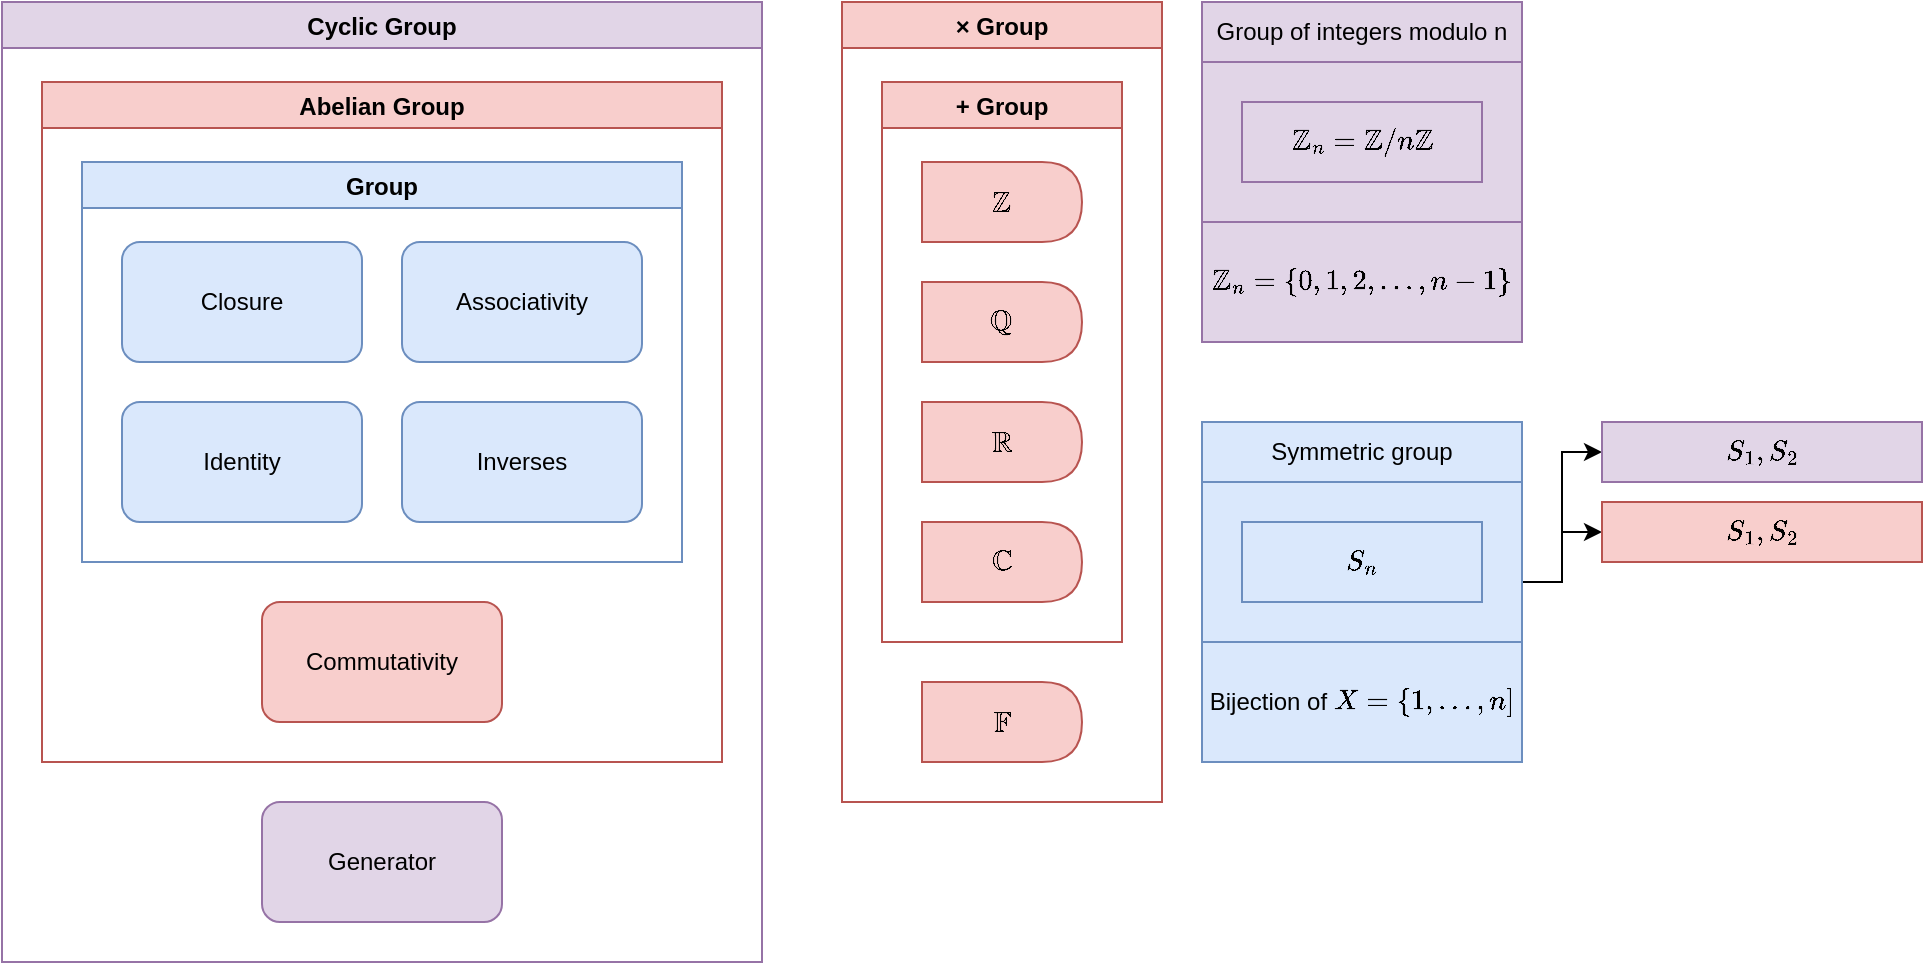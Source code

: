 <mxfile version="14.6.7" type="device"><diagram id="IZcnp5c8k4crq5zDbMp4" name="Page-1"><mxGraphModel dx="1002" dy="683" grid="1" gridSize="10" guides="1" tooltips="1" connect="1" arrows="1" fold="1" page="1" pageScale="1" pageWidth="827" pageHeight="1169" math="1" shadow="0"><root><mxCell id="0"/><mxCell id="1" parent="0"/><mxCell id="2DCKiVFcTA6umMbnzz_1-4" value="Closure" style="rounded=1;whiteSpace=wrap;html=1;fillColor=#dae8fc;strokeColor=#6c8ebf;" vertex="1" parent="1"><mxGeometry x="100" y="160" width="120" height="60" as="geometry"/></mxCell><mxCell id="2DCKiVFcTA6umMbnzz_1-7" value="Group" style="swimlane;fillColor=#dae8fc;strokeColor=#6c8ebf;" vertex="1" parent="1"><mxGeometry x="80" y="120" width="300" height="200" as="geometry"/></mxCell><mxCell id="2DCKiVFcTA6umMbnzz_1-2" value="Associativity" style="rounded=1;whiteSpace=wrap;html=1;fillColor=#dae8fc;strokeColor=#6c8ebf;" vertex="1" parent="2DCKiVFcTA6umMbnzz_1-7"><mxGeometry x="160" y="40" width="120" height="60" as="geometry"/></mxCell><mxCell id="2DCKiVFcTA6umMbnzz_1-3" value="Identity" style="rounded=1;whiteSpace=wrap;html=1;fillColor=#dae8fc;strokeColor=#6c8ebf;" vertex="1" parent="2DCKiVFcTA6umMbnzz_1-7"><mxGeometry x="20" y="120" width="120" height="60" as="geometry"/></mxCell><mxCell id="2DCKiVFcTA6umMbnzz_1-5" value="Inverses" style="rounded=1;whiteSpace=wrap;html=1;fillColor=#dae8fc;strokeColor=#6c8ebf;" vertex="1" parent="2DCKiVFcTA6umMbnzz_1-7"><mxGeometry x="160" y="120" width="120" height="60" as="geometry"/></mxCell><mxCell id="2DCKiVFcTA6umMbnzz_1-8" value="Abelian Group" style="swimlane;fillColor=#f8cecc;strokeColor=#b85450;" vertex="1" parent="1"><mxGeometry x="60" y="80" width="340" height="340" as="geometry"/></mxCell><mxCell id="2DCKiVFcTA6umMbnzz_1-19" value="Commutativity" style="rounded=1;whiteSpace=wrap;html=1;fillColor=#f8cecc;strokeColor=#b85450;" vertex="1" parent="2DCKiVFcTA6umMbnzz_1-8"><mxGeometry x="110" y="260" width="120" height="60" as="geometry"/></mxCell><mxCell id="2DCKiVFcTA6umMbnzz_1-9" value="$$\mathbb{Z}$$" style="shape=delay;whiteSpace=wrap;html=1;fillColor=#f8cecc;strokeColor=#b85450;" vertex="1" parent="1"><mxGeometry x="500" y="120" width="80" height="40" as="geometry"/></mxCell><mxCell id="2DCKiVFcTA6umMbnzz_1-10" value="$$\mathbb{Q}$$" style="shape=delay;whiteSpace=wrap;html=1;fillColor=#f8cecc;strokeColor=#b85450;" vertex="1" parent="1"><mxGeometry x="500" y="180" width="80" height="40" as="geometry"/></mxCell><mxCell id="2DCKiVFcTA6umMbnzz_1-11" value="$$\mathbb{R}$$" style="shape=delay;whiteSpace=wrap;html=1;fillColor=#f8cecc;strokeColor=#b85450;" vertex="1" parent="1"><mxGeometry x="500" y="240" width="80" height="40" as="geometry"/></mxCell><mxCell id="2DCKiVFcTA6umMbnzz_1-13" value="$$\mathbb{C}$$" style="shape=delay;whiteSpace=wrap;html=1;fillColor=#f8cecc;strokeColor=#b85450;" vertex="1" parent="1"><mxGeometry x="500" y="300" width="80" height="40" as="geometry"/></mxCell><mxCell id="2DCKiVFcTA6umMbnzz_1-14" value="$$\mathbb{F}$$" style="shape=delay;whiteSpace=wrap;html=1;fillColor=#f8cecc;strokeColor=#b85450;" vertex="1" parent="1"><mxGeometry x="500" y="380" width="80" height="40" as="geometry"/></mxCell><mxCell id="2DCKiVFcTA6umMbnzz_1-16" value="+ Group" style="swimlane;fillColor=#f8cecc;strokeColor=#b85450;" vertex="1" parent="1"><mxGeometry x="480" y="80" width="120" height="280" as="geometry"/></mxCell><mxCell id="2DCKiVFcTA6umMbnzz_1-18" value="× Group" style="swimlane;fillColor=#f8cecc;strokeColor=#b85450;" vertex="1" parent="1"><mxGeometry x="460" y="40" width="160" height="400" as="geometry"/></mxCell><mxCell id="2DCKiVFcTA6umMbnzz_1-20" value="Cyclic Group" style="swimlane;fillColor=#e1d5e7;strokeColor=#9673a6;" vertex="1" parent="1"><mxGeometry x="40" y="40" width="380" height="480" as="geometry"/></mxCell><mxCell id="2DCKiVFcTA6umMbnzz_1-6" value="Generator" style="rounded=1;whiteSpace=wrap;html=1;fillColor=#e1d5e7;strokeColor=#9673a6;" vertex="1" parent="2DCKiVFcTA6umMbnzz_1-20"><mxGeometry x="130" y="400" width="120" height="60" as="geometry"/></mxCell><mxCell id="2DCKiVFcTA6umMbnzz_1-26" value="" style="rounded=0;whiteSpace=wrap;html=1;strokeWidth=1;fillColor=#e1d5e7;strokeColor=#9673a6;" vertex="1" parent="1"><mxGeometry x="640" y="40" width="160" height="160" as="geometry"/></mxCell><mxCell id="2DCKiVFcTA6umMbnzz_1-27" value="$$\mathbb{Z}_n=\mathbb{Z}/n\mathbb{Z}$$" style="rounded=0;whiteSpace=wrap;html=1;strokeWidth=1;fillColor=#e1d5e7;strokeColor=#9673a6;" vertex="1" parent="1"><mxGeometry x="660" y="90" width="120" height="40" as="geometry"/></mxCell><mxCell id="2DCKiVFcTA6umMbnzz_1-28" value="$$\mathbb{Z}_n=\{0,1,2, \ldots, n-1\}$$" style="rounded=0;whiteSpace=wrap;html=1;strokeWidth=1;fillColor=#e1d5e7;strokeColor=#9673a6;" vertex="1" parent="1"><mxGeometry x="640" y="150" width="160" height="60" as="geometry"/></mxCell><mxCell id="2DCKiVFcTA6umMbnzz_1-29" value="&lt;div&gt;Group of integers modulo n&lt;/div&gt;" style="rounded=0;whiteSpace=wrap;html=1;strokeWidth=1;fillColor=#e1d5e7;strokeColor=#9673a6;" vertex="1" parent="1"><mxGeometry x="640" y="40" width="160" height="30" as="geometry"/></mxCell><mxCell id="2DCKiVFcTA6umMbnzz_1-39" style="edgeStyle=orthogonalEdgeStyle;rounded=0;orthogonalLoop=1;jettySize=auto;html=1;entryX=0;entryY=0.5;entryDx=0;entryDy=0;" edge="1" parent="1" source="2DCKiVFcTA6umMbnzz_1-33" target="2DCKiVFcTA6umMbnzz_1-38"><mxGeometry relative="1" as="geometry"/></mxCell><mxCell id="2DCKiVFcTA6umMbnzz_1-40" style="edgeStyle=orthogonalEdgeStyle;rounded=0;orthogonalLoop=1;jettySize=auto;html=1;entryX=0;entryY=0.5;entryDx=0;entryDy=0;" edge="1" parent="1" source="2DCKiVFcTA6umMbnzz_1-33" target="2DCKiVFcTA6umMbnzz_1-37"><mxGeometry relative="1" as="geometry"/></mxCell><mxCell id="2DCKiVFcTA6umMbnzz_1-33" value="" style="rounded=0;whiteSpace=wrap;html=1;strokeWidth=1;fillColor=#dae8fc;strokeColor=#6c8ebf;" vertex="1" parent="1"><mxGeometry x="640" y="250" width="160" height="160" as="geometry"/></mxCell><mxCell id="2DCKiVFcTA6umMbnzz_1-34" value="$$S_n$$" style="rounded=0;whiteSpace=wrap;html=1;strokeWidth=1;fillColor=#dae8fc;strokeColor=#6c8ebf;" vertex="1" parent="1"><mxGeometry x="660" y="300" width="120" height="40" as="geometry"/></mxCell><mxCell id="2DCKiVFcTA6umMbnzz_1-35" value="Bijection of \(X=\{1, \ldots, n]\)" style="rounded=0;whiteSpace=wrap;html=1;strokeWidth=1;fillColor=#dae8fc;strokeColor=#6c8ebf;" vertex="1" parent="1"><mxGeometry x="640" y="360" width="160" height="60" as="geometry"/></mxCell><mxCell id="2DCKiVFcTA6umMbnzz_1-36" value="&lt;div&gt;Symmetric group&lt;/div&gt;" style="rounded=0;whiteSpace=wrap;html=1;strokeWidth=1;fillColor=#dae8fc;strokeColor=#6c8ebf;" vertex="1" parent="1"><mxGeometry x="640" y="250" width="160" height="30" as="geometry"/></mxCell><mxCell id="2DCKiVFcTA6umMbnzz_1-37" value="$$S_1,S_2$$" style="rounded=0;whiteSpace=wrap;html=1;strokeWidth=1;fillColor=#e1d5e7;strokeColor=#9673a6;" vertex="1" parent="1"><mxGeometry x="840" y="250" width="160" height="30" as="geometry"/></mxCell><mxCell id="2DCKiVFcTA6umMbnzz_1-38" value="$$S_1,S_2$$" style="rounded=0;whiteSpace=wrap;html=1;strokeWidth=1;fillColor=#f8cecc;strokeColor=#b85450;" vertex="1" parent="1"><mxGeometry x="840" y="290" width="160" height="30" as="geometry"/></mxCell></root></mxGraphModel></diagram></mxfile>